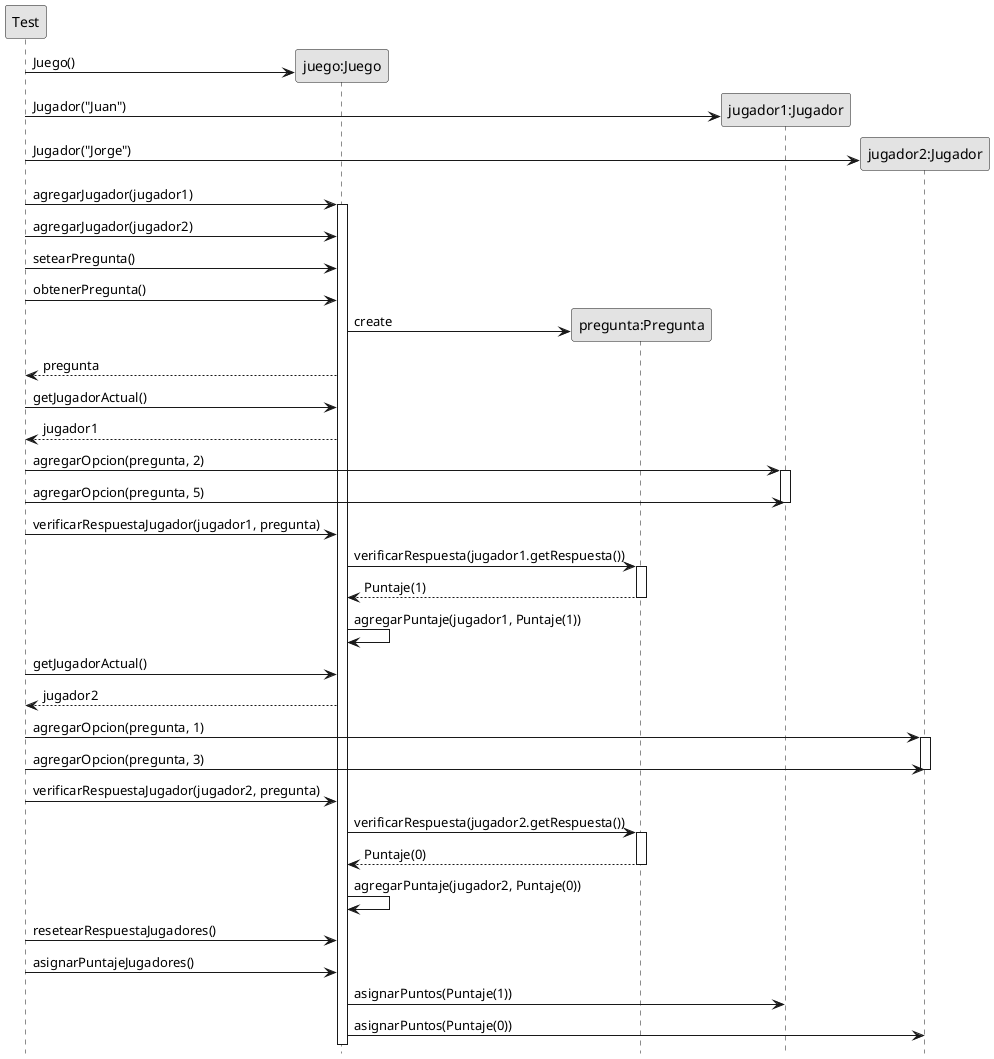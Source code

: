 @startuml

skinparam monochrome true
hide footbox

participant "Test" as actor
participant "juego:Juego" as Juego
participant "pregunta:Pregunta" as Pregunta
participant "jugador1:Jugador" as Jugador1
participant "jugador2:Jugador" as Jugador2



create Juego
actor->Juego: Juego()


create Jugador1
actor->Jugador1: Jugador("Juan")

create Jugador2
actor->Jugador2: Jugador("Jorge")


actor->Juego: agregarJugador(jugador1)
activate Juego
actor->Juego: agregarJugador(jugador2)

actor->Juego: setearPregunta()

actor->Juego: obtenerPregunta()
create Pregunta 
Juego->Pregunta: create


actor<--Juego: pregunta
actor->Juego: getJugadorActual()
actor<--Juego: jugador1
actor->Jugador1: agregarOpcion(pregunta, 2)
activate Jugador1
actor->Jugador1: agregarOpcion(pregunta, 5)
deactivate Jugador1
actor->Juego: verificarRespuestaJugador(jugador1, pregunta)
Juego->Pregunta: verificarRespuesta(jugador1.getRespuesta())
activate Pregunta
Pregunta-->Juego: Puntaje(1)
deactivate Pregunta
Juego->Juego: agregarPuntaje(jugador1, Puntaje(1))

actor->Juego: getJugadorActual()
actor<--Juego: jugador2
actor->Jugador2: agregarOpcion(pregunta, 1)
activate Jugador2
actor->Jugador2: agregarOpcion(pregunta, 3)
deactivate Jugador2
actor->Juego: verificarRespuestaJugador(jugador2, pregunta)
Juego->Pregunta: verificarRespuesta(jugador2.getRespuesta())
activate Pregunta
Pregunta-->Juego: Puntaje(0)
deactivate Pregunta
Juego->Juego: agregarPuntaje(jugador2, Puntaje(0))

actor->Juego: resetearRespuestaJugadores()
actor->Juego: asignarPuntajeJugadores()
Juego->Jugador1: asignarPuntos(Puntaje(1)) 
Juego->Jugador2: asignarPuntos(Puntaje(0)) 


